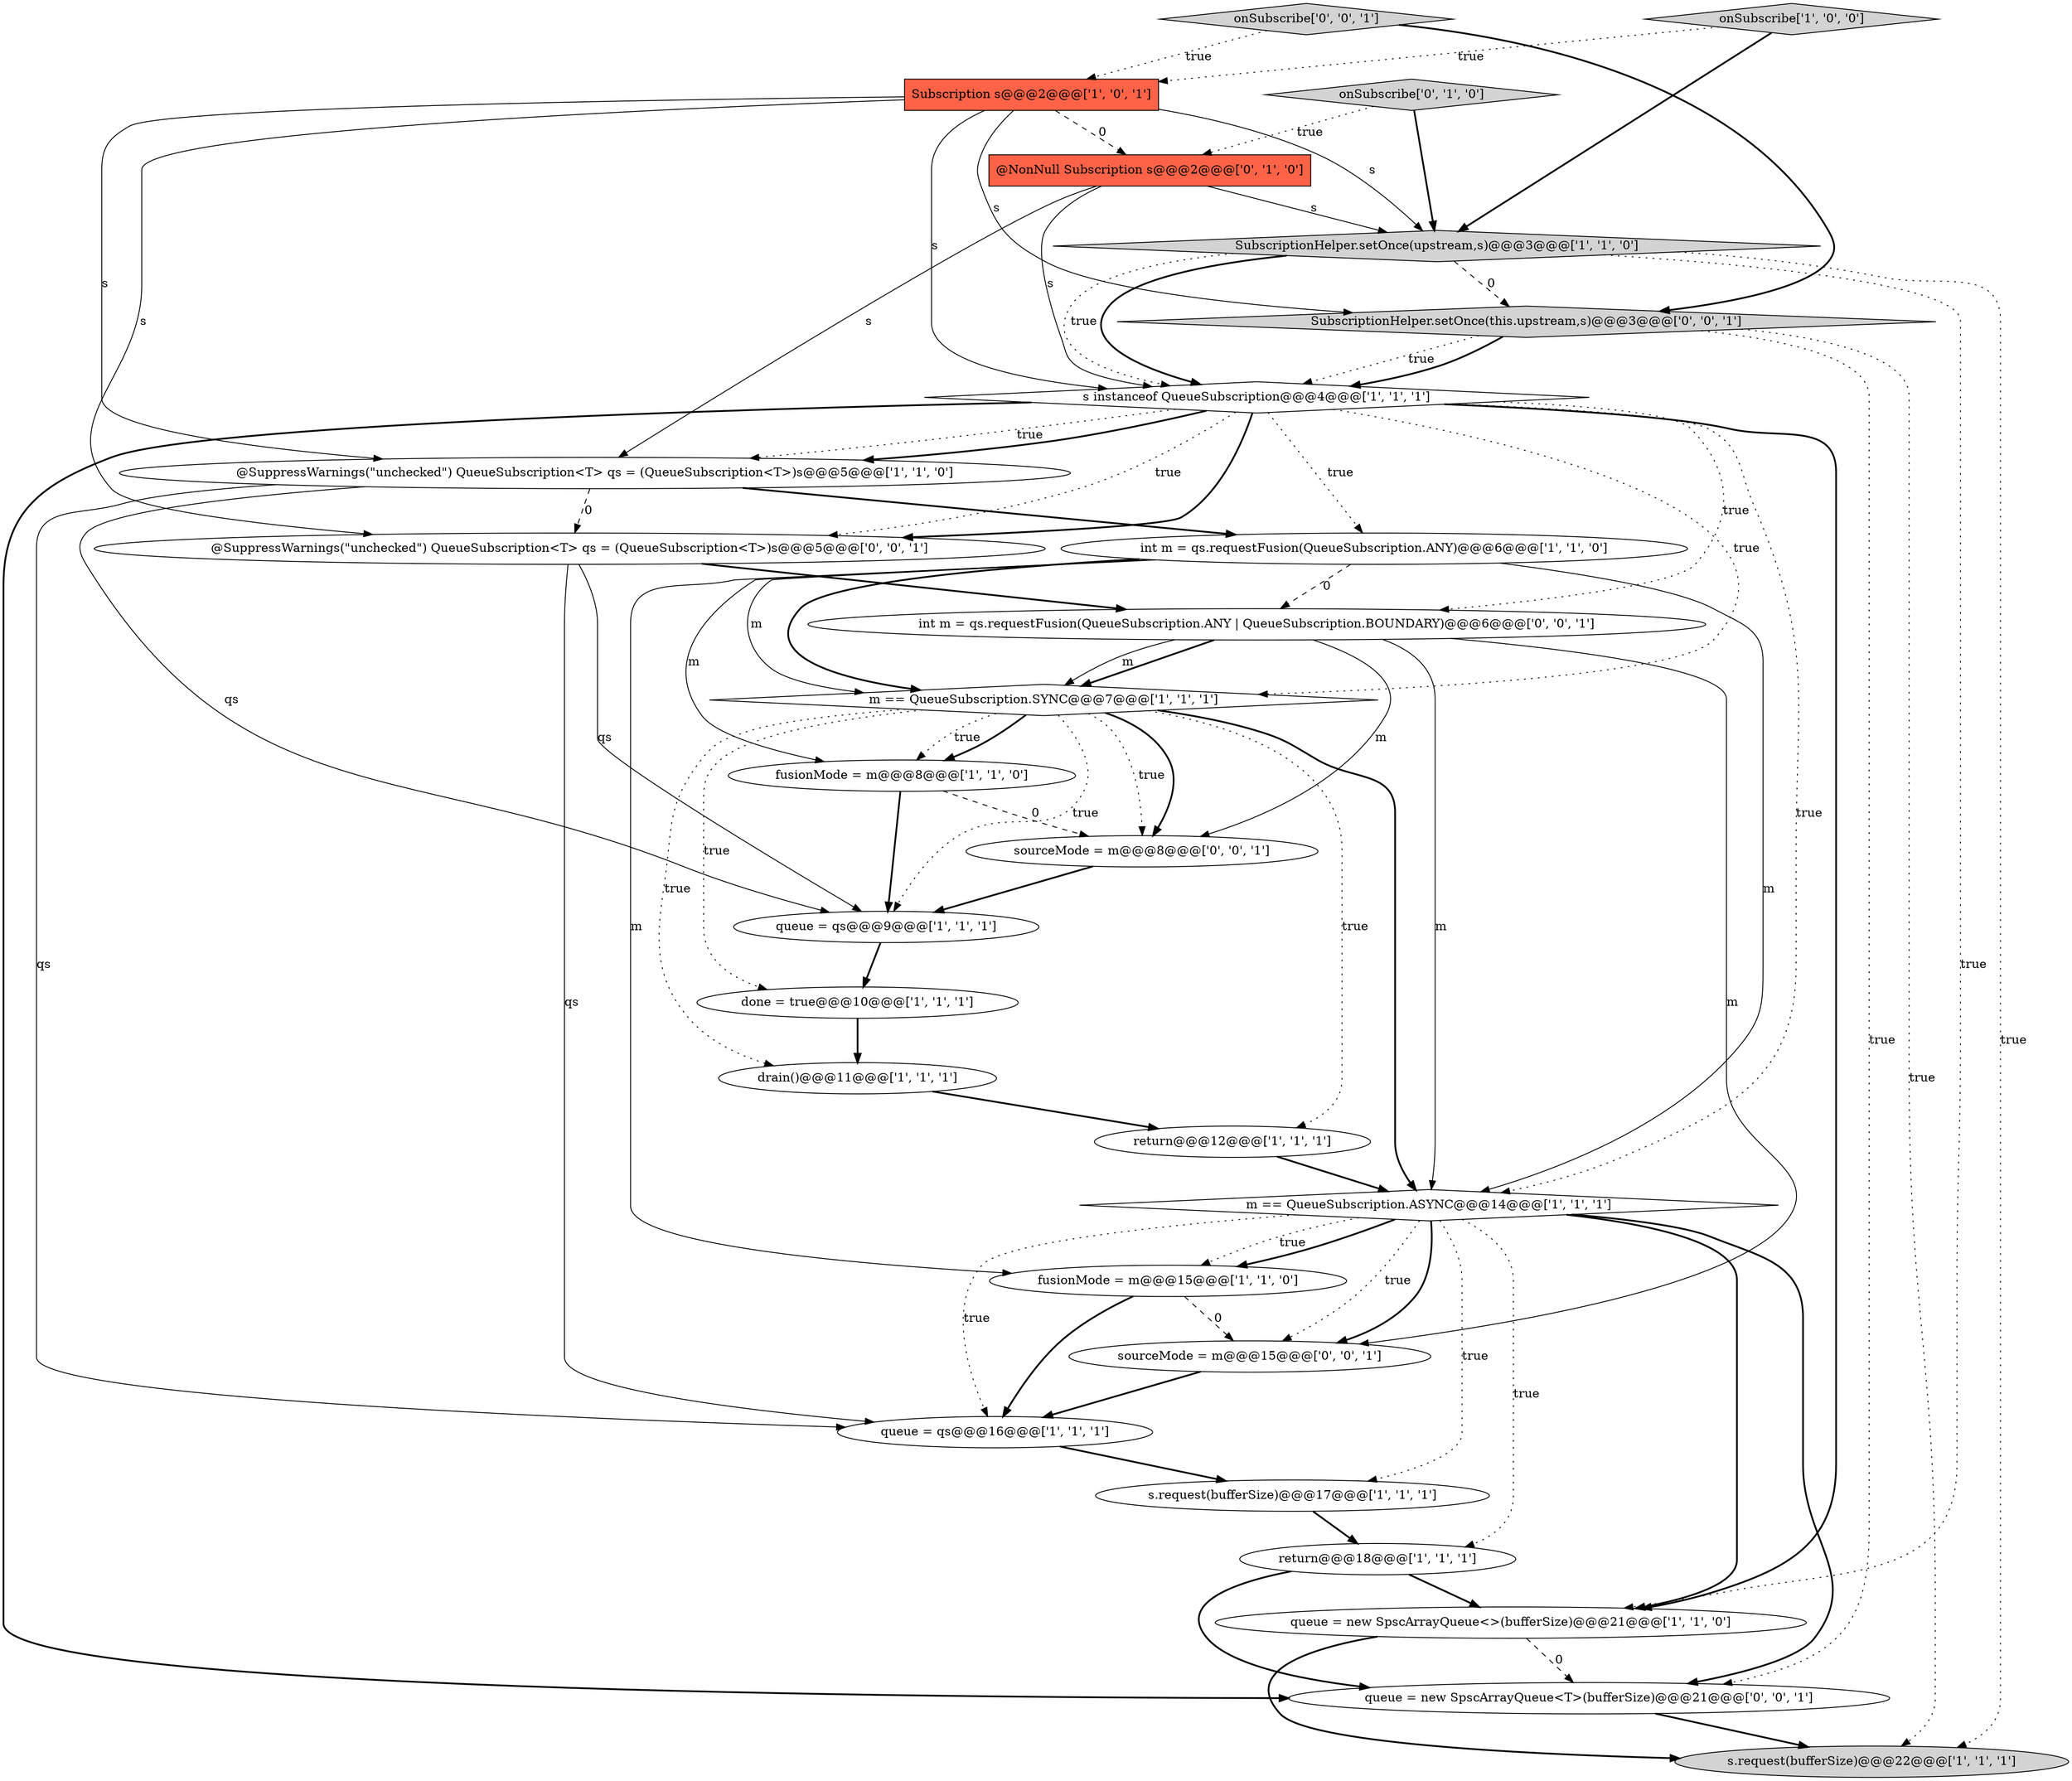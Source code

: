 digraph {
16 [style = filled, label = "SubscriptionHelper.setOnce(upstream,s)@@@3@@@['1', '1', '0']", fillcolor = lightgray, shape = diamond image = "AAA0AAABBB1BBB"];
23 [style = filled, label = "SubscriptionHelper.setOnce(this.upstream,s)@@@3@@@['0', '0', '1']", fillcolor = lightgray, shape = diamond image = "AAA0AAABBB3BBB"];
1 [style = filled, label = "queue = new SpscArrayQueue<>(bufferSize)@@@21@@@['1', '1', '0']", fillcolor = white, shape = ellipse image = "AAA0AAABBB1BBB"];
12 [style = filled, label = "@SuppressWarnings(\"unchecked\") QueueSubscription<T> qs = (QueueSubscription<T>)s@@@5@@@['1', '1', '0']", fillcolor = white, shape = ellipse image = "AAA0AAABBB1BBB"];
2 [style = filled, label = "done = true@@@10@@@['1', '1', '1']", fillcolor = white, shape = ellipse image = "AAA0AAABBB1BBB"];
27 [style = filled, label = "@SuppressWarnings(\"unchecked\") QueueSubscription<T> qs = (QueueSubscription<T>)s@@@5@@@['0', '0', '1']", fillcolor = white, shape = ellipse image = "AAA0AAABBB3BBB"];
6 [style = filled, label = "return@@@12@@@['1', '1', '1']", fillcolor = white, shape = ellipse image = "AAA0AAABBB1BBB"];
19 [style = filled, label = "@NonNull Subscription s@@@2@@@['0', '1', '0']", fillcolor = tomato, shape = box image = "AAA1AAABBB2BBB"];
0 [style = filled, label = "Subscription s@@@2@@@['1', '0', '1']", fillcolor = tomato, shape = box image = "AAA0AAABBB1BBB"];
18 [style = filled, label = "onSubscribe['1', '0', '0']", fillcolor = lightgray, shape = diamond image = "AAA0AAABBB1BBB"];
4 [style = filled, label = "int m = qs.requestFusion(QueueSubscription.ANY)@@@6@@@['1', '1', '0']", fillcolor = white, shape = ellipse image = "AAA0AAABBB1BBB"];
25 [style = filled, label = "onSubscribe['0', '0', '1']", fillcolor = lightgray, shape = diamond image = "AAA0AAABBB3BBB"];
22 [style = filled, label = "sourceMode = m@@@15@@@['0', '0', '1']", fillcolor = white, shape = ellipse image = "AAA0AAABBB3BBB"];
3 [style = filled, label = "drain()@@@11@@@['1', '1', '1']", fillcolor = white, shape = ellipse image = "AAA0AAABBB1BBB"];
26 [style = filled, label = "sourceMode = m@@@8@@@['0', '0', '1']", fillcolor = white, shape = ellipse image = "AAA0AAABBB3BBB"];
21 [style = filled, label = "queue = new SpscArrayQueue<T>(bufferSize)@@@21@@@['0', '0', '1']", fillcolor = white, shape = ellipse image = "AAA0AAABBB3BBB"];
7 [style = filled, label = "fusionMode = m@@@8@@@['1', '1', '0']", fillcolor = white, shape = ellipse image = "AAA0AAABBB1BBB"];
10 [style = filled, label = "queue = qs@@@9@@@['1', '1', '1']", fillcolor = white, shape = ellipse image = "AAA0AAABBB1BBB"];
9 [style = filled, label = "m == QueueSubscription.ASYNC@@@14@@@['1', '1', '1']", fillcolor = white, shape = diamond image = "AAA0AAABBB1BBB"];
14 [style = filled, label = "m == QueueSubscription.SYNC@@@7@@@['1', '1', '1']", fillcolor = white, shape = diamond image = "AAA0AAABBB1BBB"];
24 [style = filled, label = "int m = qs.requestFusion(QueueSubscription.ANY | QueueSubscription.BOUNDARY)@@@6@@@['0', '0', '1']", fillcolor = white, shape = ellipse image = "AAA0AAABBB3BBB"];
17 [style = filled, label = "s instanceof QueueSubscription@@@4@@@['1', '1', '1']", fillcolor = white, shape = diamond image = "AAA0AAABBB1BBB"];
11 [style = filled, label = "s.request(bufferSize)@@@17@@@['1', '1', '1']", fillcolor = white, shape = ellipse image = "AAA0AAABBB1BBB"];
15 [style = filled, label = "s.request(bufferSize)@@@22@@@['1', '1', '1']", fillcolor = lightgray, shape = ellipse image = "AAA0AAABBB1BBB"];
8 [style = filled, label = "return@@@18@@@['1', '1', '1']", fillcolor = white, shape = ellipse image = "AAA0AAABBB1BBB"];
5 [style = filled, label = "fusionMode = m@@@15@@@['1', '1', '0']", fillcolor = white, shape = ellipse image = "AAA0AAABBB1BBB"];
13 [style = filled, label = "queue = qs@@@16@@@['1', '1', '1']", fillcolor = white, shape = ellipse image = "AAA0AAABBB1BBB"];
20 [style = filled, label = "onSubscribe['0', '1', '0']", fillcolor = lightgray, shape = diamond image = "AAA0AAABBB2BBB"];
0->19 [style = dashed, label="0"];
0->17 [style = solid, label="s"];
9->5 [style = dotted, label="true"];
17->21 [style = bold, label=""];
16->23 [style = dashed, label="0"];
9->13 [style = dotted, label="true"];
14->26 [style = dotted, label="true"];
14->7 [style = dotted, label="true"];
0->23 [style = solid, label="s"];
17->4 [style = dotted, label="true"];
16->15 [style = dotted, label="true"];
5->13 [style = bold, label=""];
3->6 [style = bold, label=""];
27->10 [style = solid, label="qs"];
13->11 [style = bold, label=""];
23->17 [style = dotted, label="true"];
23->21 [style = dotted, label="true"];
25->0 [style = dotted, label="true"];
17->24 [style = dotted, label="true"];
24->14 [style = bold, label=""];
7->26 [style = dashed, label="0"];
22->13 [style = bold, label=""];
17->1 [style = bold, label=""];
4->24 [style = dashed, label="0"];
14->7 [style = bold, label=""];
4->14 [style = solid, label="m"];
17->27 [style = bold, label=""];
20->16 [style = bold, label=""];
9->11 [style = dotted, label="true"];
2->3 [style = bold, label=""];
1->15 [style = bold, label=""];
14->2 [style = dotted, label="true"];
0->12 [style = solid, label="s"];
20->19 [style = dotted, label="true"];
4->7 [style = solid, label="m"];
19->16 [style = solid, label="s"];
17->14 [style = dotted, label="true"];
21->15 [style = bold, label=""];
4->9 [style = solid, label="m"];
14->3 [style = dotted, label="true"];
12->13 [style = solid, label="qs"];
0->16 [style = solid, label="s"];
12->4 [style = bold, label=""];
12->10 [style = solid, label="qs"];
23->15 [style = dotted, label="true"];
27->13 [style = solid, label="qs"];
14->9 [style = bold, label=""];
12->27 [style = dashed, label="0"];
24->26 [style = solid, label="m"];
8->21 [style = bold, label=""];
17->9 [style = dotted, label="true"];
14->6 [style = dotted, label="true"];
8->1 [style = bold, label=""];
17->12 [style = dotted, label="true"];
19->17 [style = solid, label="s"];
11->8 [style = bold, label=""];
18->0 [style = dotted, label="true"];
18->16 [style = bold, label=""];
16->17 [style = bold, label=""];
23->17 [style = bold, label=""];
4->5 [style = solid, label="m"];
16->17 [style = dotted, label="true"];
9->5 [style = bold, label=""];
9->22 [style = dotted, label="true"];
9->22 [style = bold, label=""];
25->23 [style = bold, label=""];
5->22 [style = dashed, label="0"];
9->8 [style = dotted, label="true"];
10->2 [style = bold, label=""];
7->10 [style = bold, label=""];
24->22 [style = solid, label="m"];
1->21 [style = dashed, label="0"];
17->12 [style = bold, label=""];
24->14 [style = solid, label="m"];
26->10 [style = bold, label=""];
9->21 [style = bold, label=""];
0->27 [style = solid, label="s"];
16->1 [style = dotted, label="true"];
14->26 [style = bold, label=""];
6->9 [style = bold, label=""];
27->24 [style = bold, label=""];
19->12 [style = solid, label="s"];
24->9 [style = solid, label="m"];
14->10 [style = dotted, label="true"];
17->27 [style = dotted, label="true"];
4->14 [style = bold, label=""];
9->1 [style = bold, label=""];
}
